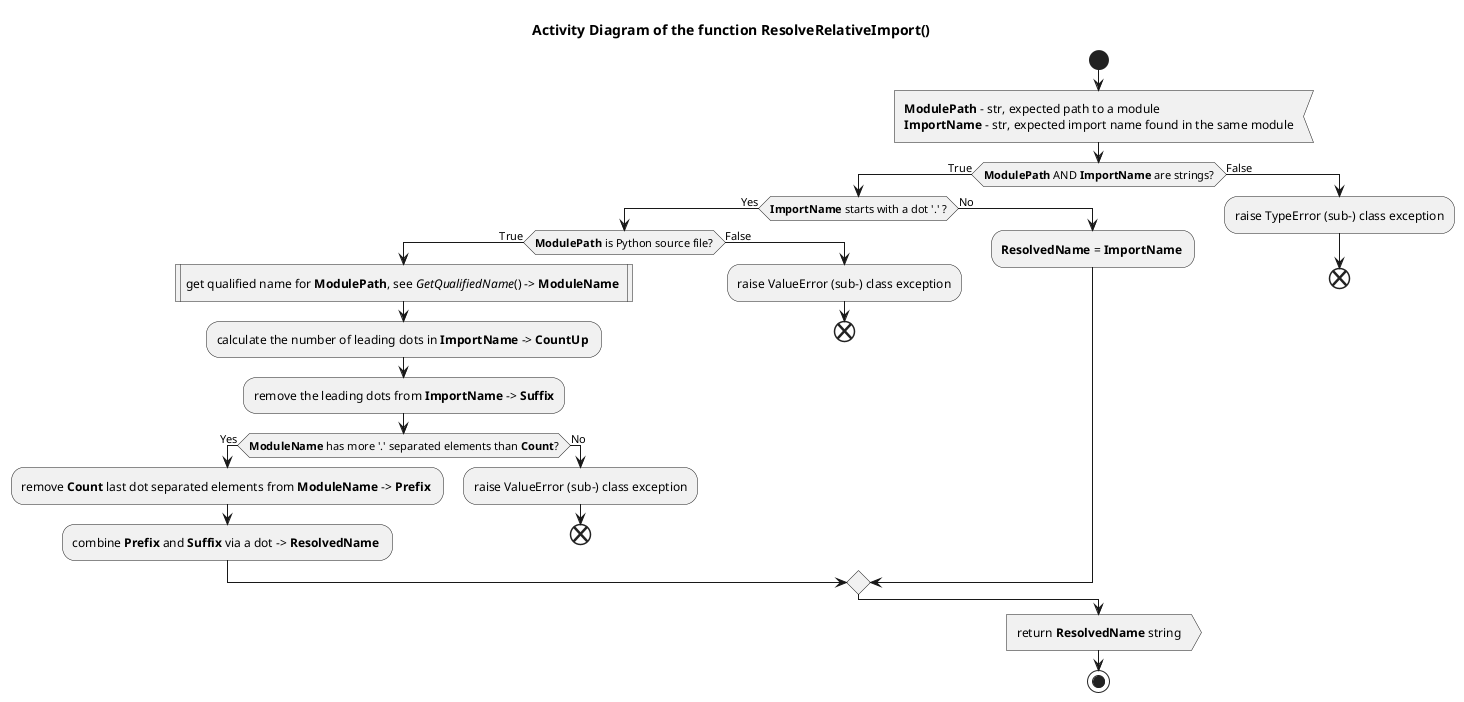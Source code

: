 @startuml resolve_relative_import

title Activity Diagram of the function ResolveRelativeImport()

start

:<b>ModulePath</b> - str, expected path to a module
<b>ImportName</b> - str, expected import name found in the same module<

if (<b>ModulePath</b> AND <b>ImportName</b> are strings?) then (True)
    if (<b>ImportName</b> starts with a dot '.' ?) then (Yes)
        if (<b>ModulePath</b> is Python source file?) then (True)
            :get qualified name for <b>ModulePath</b>, see <i>GetQualifiedName</i>() -> <b>ModuleName</b> |
            
            :calculate the number of leading dots in <b>ImportName</b> -> <b>CountUp</b> ;
            
            :remove the leading dots from <b>ImportName</b> -> <b>Suffix</b>;
            if (<b>ModuleName</b> has more '.' separated elements than <b>Count</b>?) then (Yes)
                :remove <b>Count</b> last dot separated elements from <b>ModuleName</b> -> <b>Prefix</b> ;
                
                :combine <b>Prefix</b> and <b>Suffix</b> via a dot -> <b>ResolvedName</b> ;
            else (No)
                :raise ValueError (sub-) class exception;
                
                end
            endif
        else (False)
            :raise ValueError (sub-) class exception;
            
            end
        endif
    else (No)
        :<b>ResolvedName</b> = <b>ImportName</b> ;
    endif
else (False)
    :raise TypeError (sub-) class exception;
    
    end
endif

:return <b>ResolvedName</b> string>

stop

@enduml